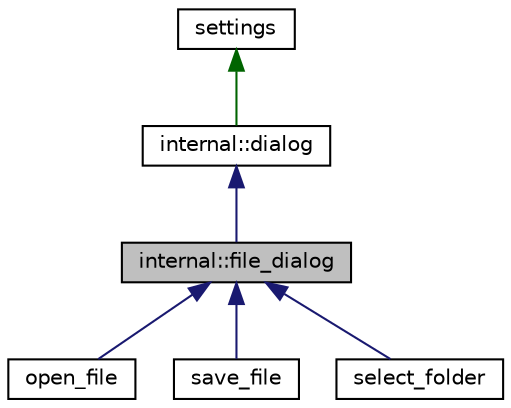 digraph "internal::file_dialog"
{
 // LATEX_PDF_SIZE
  edge [fontname="Helvetica",fontsize="10",labelfontname="Helvetica",labelfontsize="10"];
  node [fontname="Helvetica",fontsize="10",shape=record];
  Node1 [label="internal::file_dialog",height=0.2,width=0.4,color="black", fillcolor="grey75", style="filled", fontcolor="black",tooltip=" "];
  Node2 -> Node1 [dir="back",color="midnightblue",fontsize="10",style="solid",fontname="Helvetica"];
  Node2 [label="internal::dialog",height=0.2,width=0.4,color="black", fillcolor="white", style="filled",URL="$classinternal_1_1dialog.html",tooltip=" "];
  Node3 -> Node2 [dir="back",color="darkgreen",fontsize="10",style="solid",fontname="Helvetica"];
  Node3 [label="settings",height=0.2,width=0.4,color="black", fillcolor="white", style="filled",URL="$classsettings.html",tooltip=" "];
  Node1 -> Node4 [dir="back",color="midnightblue",fontsize="10",style="solid",fontname="Helvetica"];
  Node4 [label="open_file",height=0.2,width=0.4,color="black", fillcolor="white", style="filled",URL="$classopen__file.html",tooltip=" "];
  Node1 -> Node5 [dir="back",color="midnightblue",fontsize="10",style="solid",fontname="Helvetica"];
  Node5 [label="save_file",height=0.2,width=0.4,color="black", fillcolor="white", style="filled",URL="$classsave__file.html",tooltip=" "];
  Node1 -> Node6 [dir="back",color="midnightblue",fontsize="10",style="solid",fontname="Helvetica"];
  Node6 [label="select_folder",height=0.2,width=0.4,color="black", fillcolor="white", style="filled",URL="$classselect__folder.html",tooltip=" "];
}
